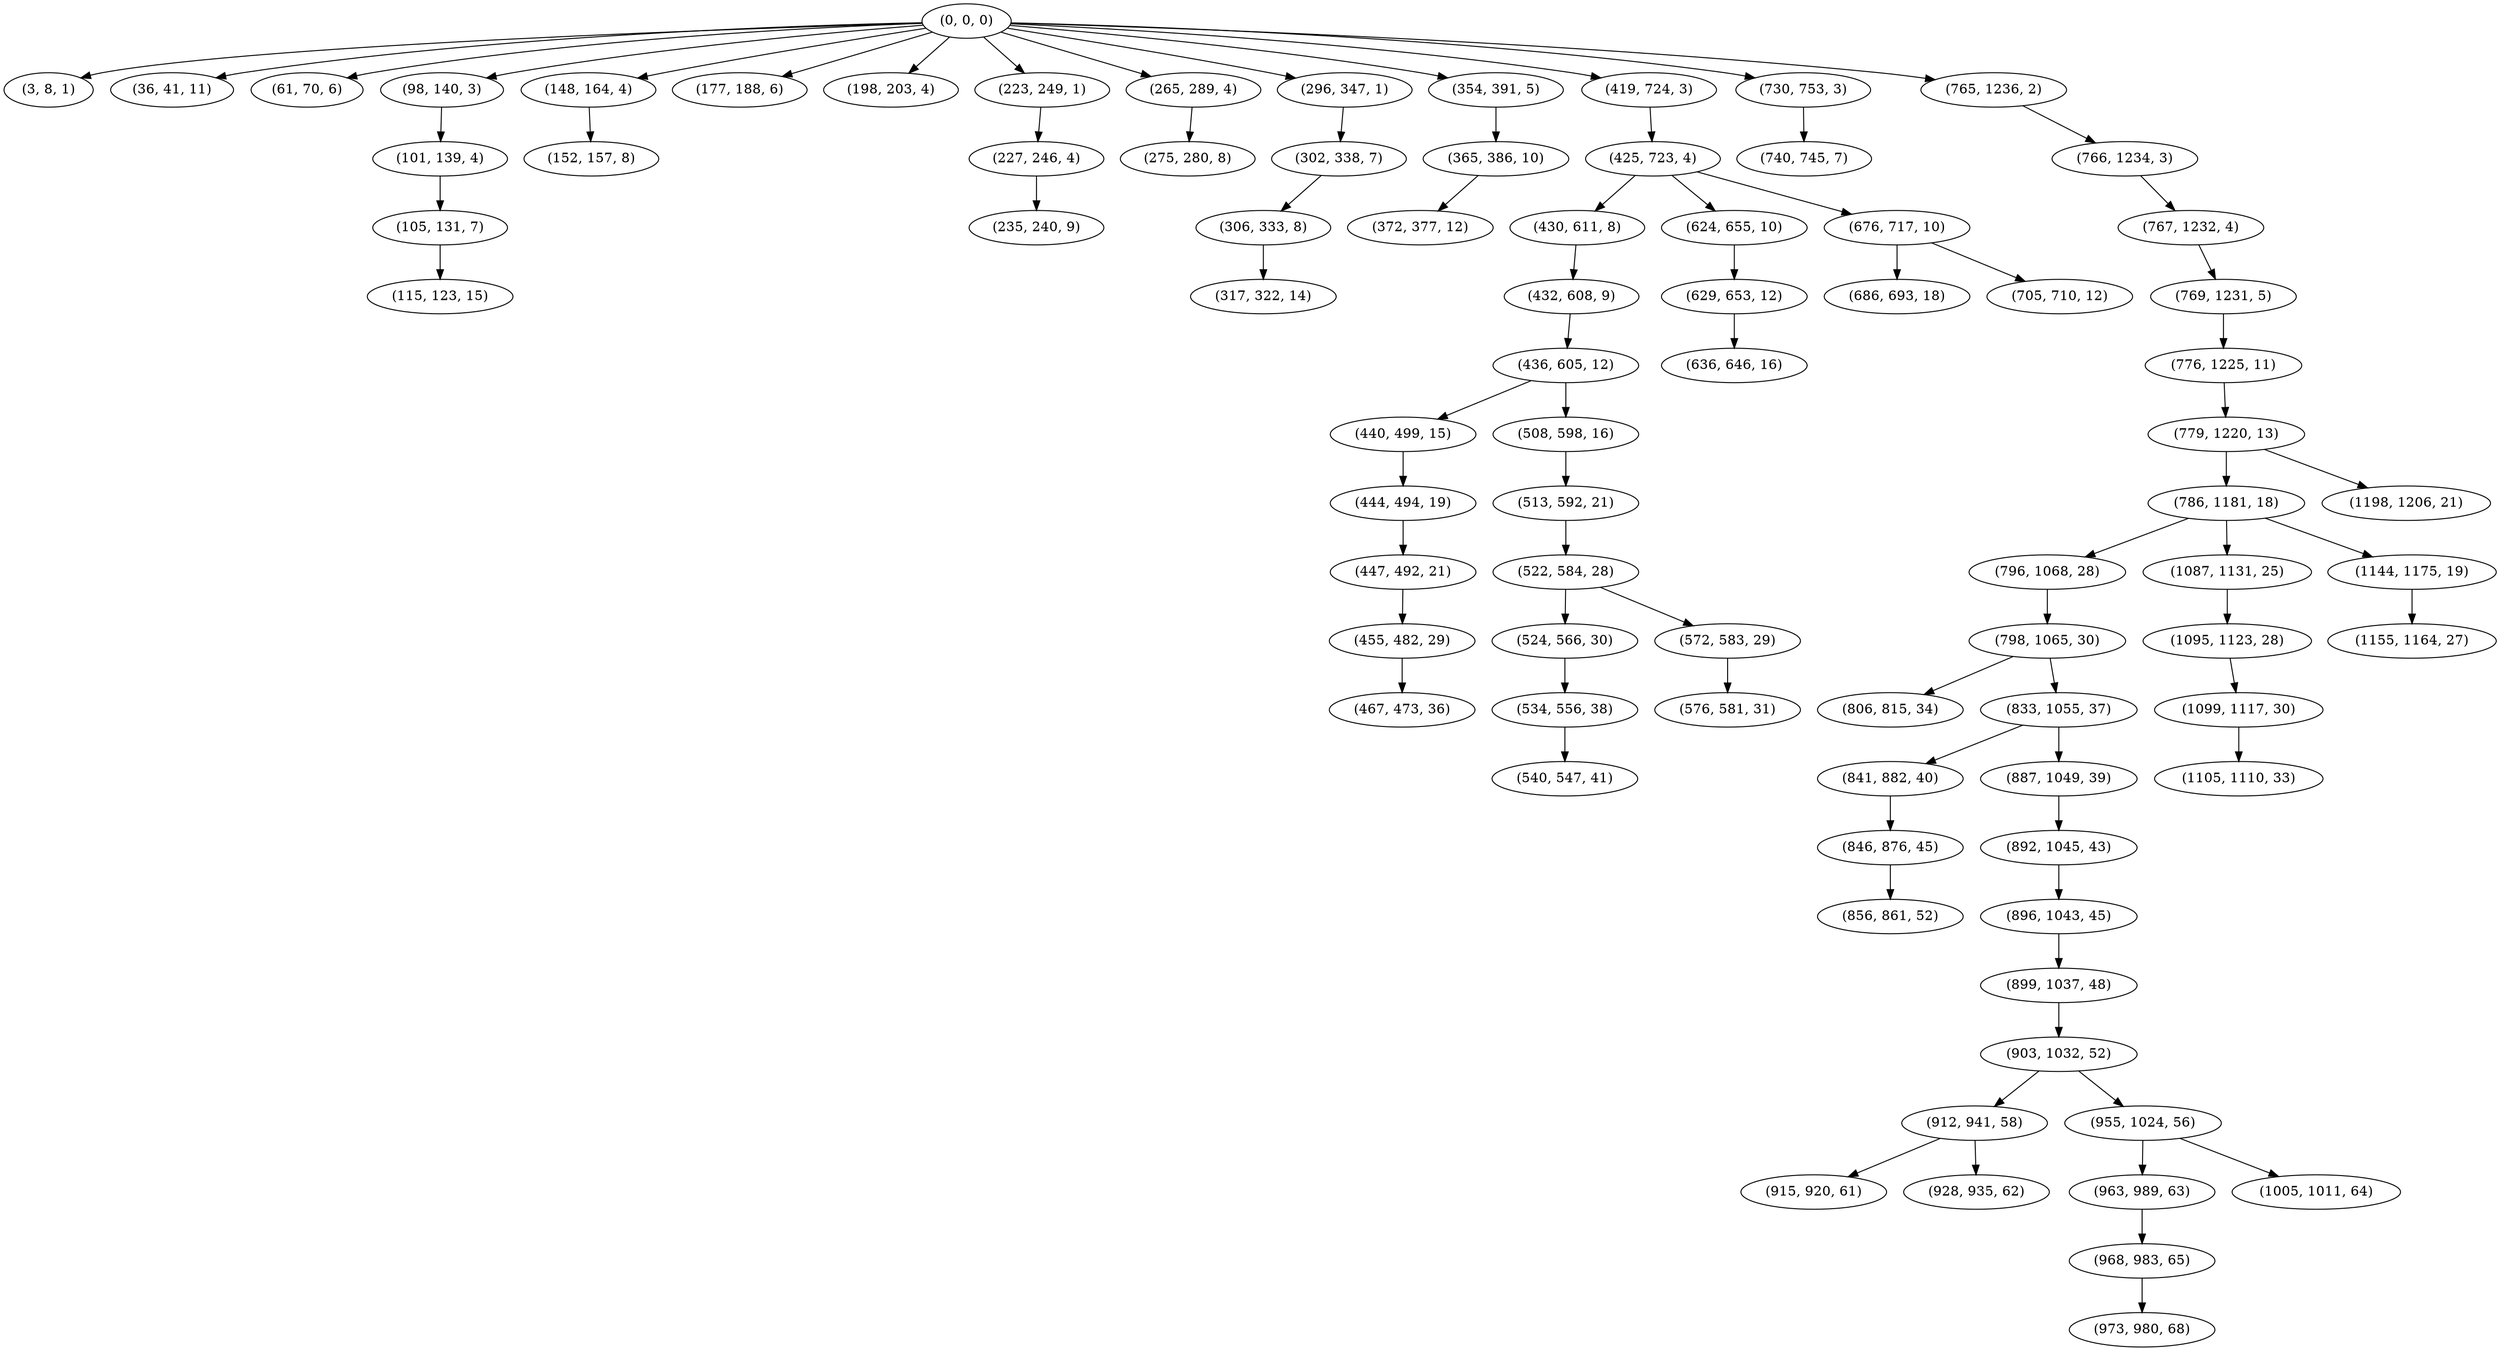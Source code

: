 digraph tree {
    "(0, 0, 0)";
    "(3, 8, 1)";
    "(36, 41, 11)";
    "(61, 70, 6)";
    "(98, 140, 3)";
    "(101, 139, 4)";
    "(105, 131, 7)";
    "(115, 123, 15)";
    "(148, 164, 4)";
    "(152, 157, 8)";
    "(177, 188, 6)";
    "(198, 203, 4)";
    "(223, 249, 1)";
    "(227, 246, 4)";
    "(235, 240, 9)";
    "(265, 289, 4)";
    "(275, 280, 8)";
    "(296, 347, 1)";
    "(302, 338, 7)";
    "(306, 333, 8)";
    "(317, 322, 14)";
    "(354, 391, 5)";
    "(365, 386, 10)";
    "(372, 377, 12)";
    "(419, 724, 3)";
    "(425, 723, 4)";
    "(430, 611, 8)";
    "(432, 608, 9)";
    "(436, 605, 12)";
    "(440, 499, 15)";
    "(444, 494, 19)";
    "(447, 492, 21)";
    "(455, 482, 29)";
    "(467, 473, 36)";
    "(508, 598, 16)";
    "(513, 592, 21)";
    "(522, 584, 28)";
    "(524, 566, 30)";
    "(534, 556, 38)";
    "(540, 547, 41)";
    "(572, 583, 29)";
    "(576, 581, 31)";
    "(624, 655, 10)";
    "(629, 653, 12)";
    "(636, 646, 16)";
    "(676, 717, 10)";
    "(686, 693, 18)";
    "(705, 710, 12)";
    "(730, 753, 3)";
    "(740, 745, 7)";
    "(765, 1236, 2)";
    "(766, 1234, 3)";
    "(767, 1232, 4)";
    "(769, 1231, 5)";
    "(776, 1225, 11)";
    "(779, 1220, 13)";
    "(786, 1181, 18)";
    "(796, 1068, 28)";
    "(798, 1065, 30)";
    "(806, 815, 34)";
    "(833, 1055, 37)";
    "(841, 882, 40)";
    "(846, 876, 45)";
    "(856, 861, 52)";
    "(887, 1049, 39)";
    "(892, 1045, 43)";
    "(896, 1043, 45)";
    "(899, 1037, 48)";
    "(903, 1032, 52)";
    "(912, 941, 58)";
    "(915, 920, 61)";
    "(928, 935, 62)";
    "(955, 1024, 56)";
    "(963, 989, 63)";
    "(968, 983, 65)";
    "(973, 980, 68)";
    "(1005, 1011, 64)";
    "(1087, 1131, 25)";
    "(1095, 1123, 28)";
    "(1099, 1117, 30)";
    "(1105, 1110, 33)";
    "(1144, 1175, 19)";
    "(1155, 1164, 27)";
    "(1198, 1206, 21)";
    "(0, 0, 0)" -> "(3, 8, 1)";
    "(0, 0, 0)" -> "(36, 41, 11)";
    "(0, 0, 0)" -> "(61, 70, 6)";
    "(0, 0, 0)" -> "(98, 140, 3)";
    "(0, 0, 0)" -> "(148, 164, 4)";
    "(0, 0, 0)" -> "(177, 188, 6)";
    "(0, 0, 0)" -> "(198, 203, 4)";
    "(0, 0, 0)" -> "(223, 249, 1)";
    "(0, 0, 0)" -> "(265, 289, 4)";
    "(0, 0, 0)" -> "(296, 347, 1)";
    "(0, 0, 0)" -> "(354, 391, 5)";
    "(0, 0, 0)" -> "(419, 724, 3)";
    "(0, 0, 0)" -> "(730, 753, 3)";
    "(0, 0, 0)" -> "(765, 1236, 2)";
    "(98, 140, 3)" -> "(101, 139, 4)";
    "(101, 139, 4)" -> "(105, 131, 7)";
    "(105, 131, 7)" -> "(115, 123, 15)";
    "(148, 164, 4)" -> "(152, 157, 8)";
    "(223, 249, 1)" -> "(227, 246, 4)";
    "(227, 246, 4)" -> "(235, 240, 9)";
    "(265, 289, 4)" -> "(275, 280, 8)";
    "(296, 347, 1)" -> "(302, 338, 7)";
    "(302, 338, 7)" -> "(306, 333, 8)";
    "(306, 333, 8)" -> "(317, 322, 14)";
    "(354, 391, 5)" -> "(365, 386, 10)";
    "(365, 386, 10)" -> "(372, 377, 12)";
    "(419, 724, 3)" -> "(425, 723, 4)";
    "(425, 723, 4)" -> "(430, 611, 8)";
    "(425, 723, 4)" -> "(624, 655, 10)";
    "(425, 723, 4)" -> "(676, 717, 10)";
    "(430, 611, 8)" -> "(432, 608, 9)";
    "(432, 608, 9)" -> "(436, 605, 12)";
    "(436, 605, 12)" -> "(440, 499, 15)";
    "(436, 605, 12)" -> "(508, 598, 16)";
    "(440, 499, 15)" -> "(444, 494, 19)";
    "(444, 494, 19)" -> "(447, 492, 21)";
    "(447, 492, 21)" -> "(455, 482, 29)";
    "(455, 482, 29)" -> "(467, 473, 36)";
    "(508, 598, 16)" -> "(513, 592, 21)";
    "(513, 592, 21)" -> "(522, 584, 28)";
    "(522, 584, 28)" -> "(524, 566, 30)";
    "(522, 584, 28)" -> "(572, 583, 29)";
    "(524, 566, 30)" -> "(534, 556, 38)";
    "(534, 556, 38)" -> "(540, 547, 41)";
    "(572, 583, 29)" -> "(576, 581, 31)";
    "(624, 655, 10)" -> "(629, 653, 12)";
    "(629, 653, 12)" -> "(636, 646, 16)";
    "(676, 717, 10)" -> "(686, 693, 18)";
    "(676, 717, 10)" -> "(705, 710, 12)";
    "(730, 753, 3)" -> "(740, 745, 7)";
    "(765, 1236, 2)" -> "(766, 1234, 3)";
    "(766, 1234, 3)" -> "(767, 1232, 4)";
    "(767, 1232, 4)" -> "(769, 1231, 5)";
    "(769, 1231, 5)" -> "(776, 1225, 11)";
    "(776, 1225, 11)" -> "(779, 1220, 13)";
    "(779, 1220, 13)" -> "(786, 1181, 18)";
    "(779, 1220, 13)" -> "(1198, 1206, 21)";
    "(786, 1181, 18)" -> "(796, 1068, 28)";
    "(786, 1181, 18)" -> "(1087, 1131, 25)";
    "(786, 1181, 18)" -> "(1144, 1175, 19)";
    "(796, 1068, 28)" -> "(798, 1065, 30)";
    "(798, 1065, 30)" -> "(806, 815, 34)";
    "(798, 1065, 30)" -> "(833, 1055, 37)";
    "(833, 1055, 37)" -> "(841, 882, 40)";
    "(833, 1055, 37)" -> "(887, 1049, 39)";
    "(841, 882, 40)" -> "(846, 876, 45)";
    "(846, 876, 45)" -> "(856, 861, 52)";
    "(887, 1049, 39)" -> "(892, 1045, 43)";
    "(892, 1045, 43)" -> "(896, 1043, 45)";
    "(896, 1043, 45)" -> "(899, 1037, 48)";
    "(899, 1037, 48)" -> "(903, 1032, 52)";
    "(903, 1032, 52)" -> "(912, 941, 58)";
    "(903, 1032, 52)" -> "(955, 1024, 56)";
    "(912, 941, 58)" -> "(915, 920, 61)";
    "(912, 941, 58)" -> "(928, 935, 62)";
    "(955, 1024, 56)" -> "(963, 989, 63)";
    "(955, 1024, 56)" -> "(1005, 1011, 64)";
    "(963, 989, 63)" -> "(968, 983, 65)";
    "(968, 983, 65)" -> "(973, 980, 68)";
    "(1087, 1131, 25)" -> "(1095, 1123, 28)";
    "(1095, 1123, 28)" -> "(1099, 1117, 30)";
    "(1099, 1117, 30)" -> "(1105, 1110, 33)";
    "(1144, 1175, 19)" -> "(1155, 1164, 27)";
}
